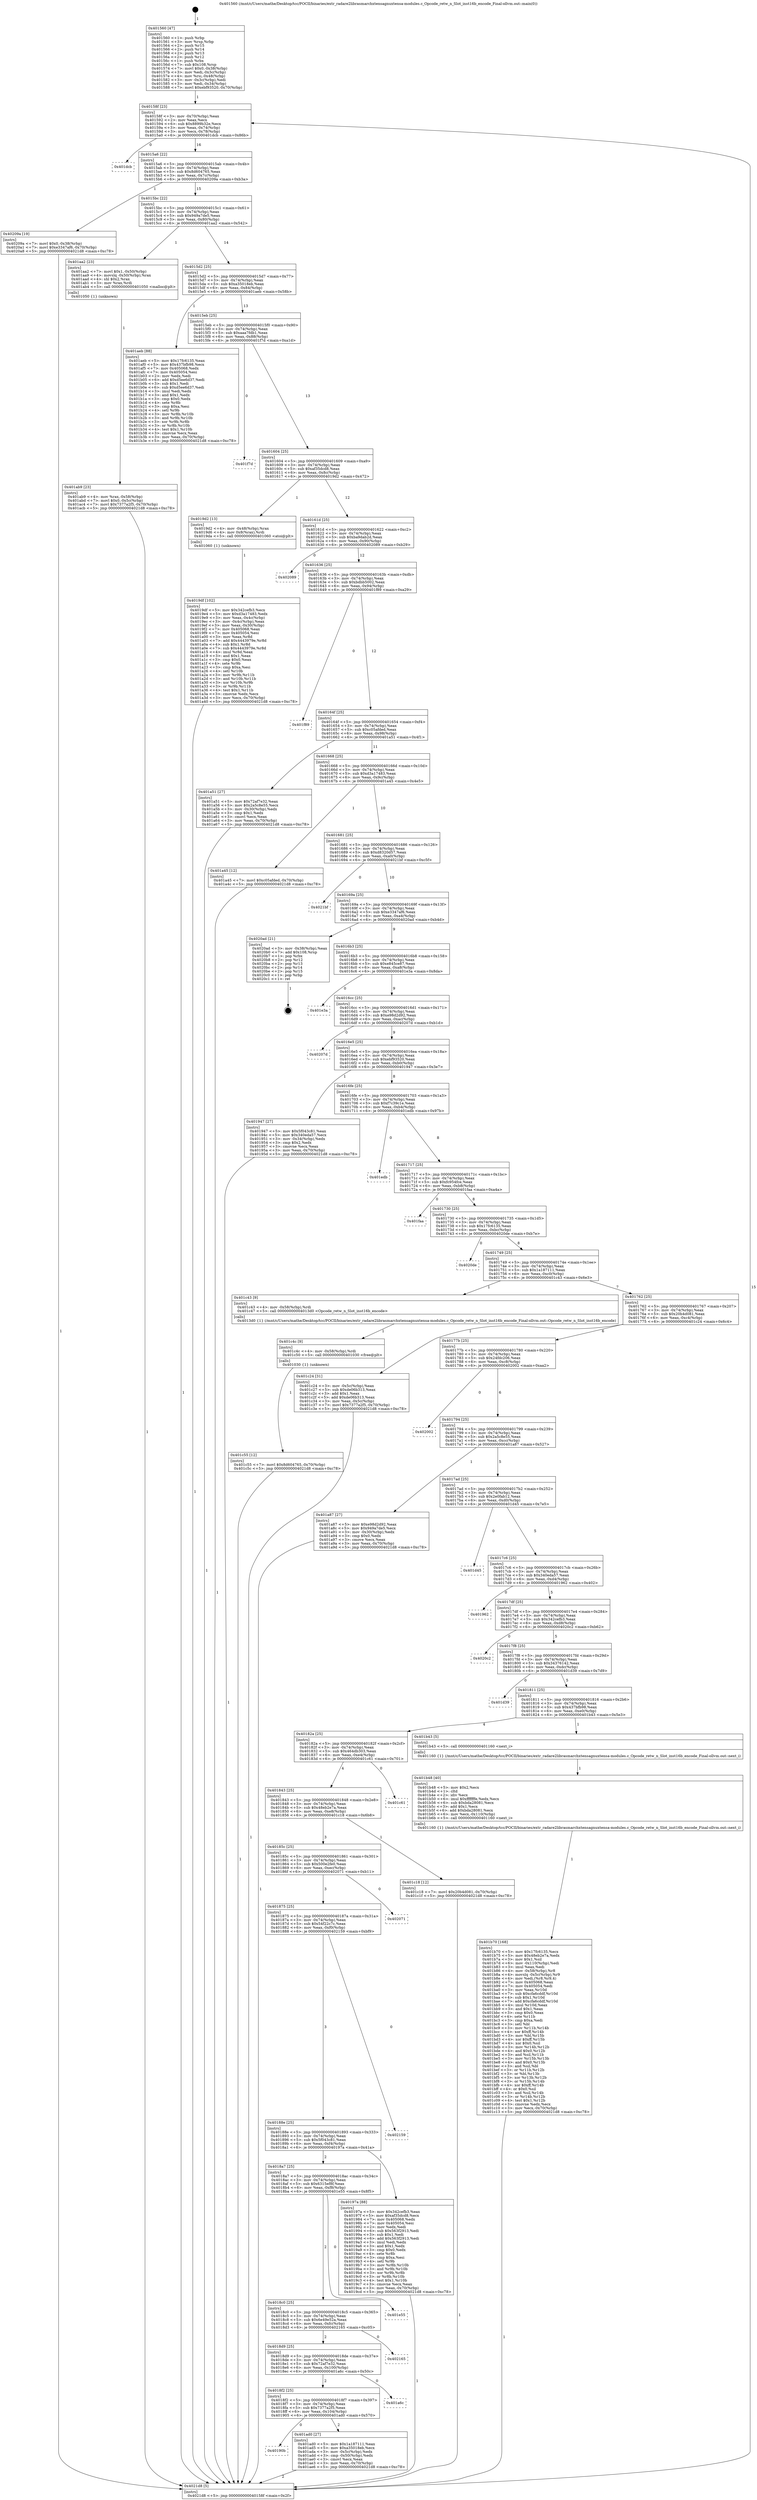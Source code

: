 digraph "0x401560" {
  label = "0x401560 (/mnt/c/Users/mathe/Desktop/tcc/POCII/binaries/extr_radare2librasmarchxtensagnuxtensa-modules.c_Opcode_retw_n_Slot_inst16b_encode_Final-ollvm.out::main(0))"
  labelloc = "t"
  node[shape=record]

  Entry [label="",width=0.3,height=0.3,shape=circle,fillcolor=black,style=filled]
  "0x40158f" [label="{
     0x40158f [23]\l
     | [instrs]\l
     &nbsp;&nbsp;0x40158f \<+3\>: mov -0x70(%rbp),%eax\l
     &nbsp;&nbsp;0x401592 \<+2\>: mov %eax,%ecx\l
     &nbsp;&nbsp;0x401594 \<+6\>: sub $0x8899b32e,%ecx\l
     &nbsp;&nbsp;0x40159a \<+3\>: mov %eax,-0x74(%rbp)\l
     &nbsp;&nbsp;0x40159d \<+3\>: mov %ecx,-0x78(%rbp)\l
     &nbsp;&nbsp;0x4015a0 \<+6\>: je 0000000000401dcb \<main+0x86b\>\l
  }"]
  "0x401dcb" [label="{
     0x401dcb\l
  }", style=dashed]
  "0x4015a6" [label="{
     0x4015a6 [22]\l
     | [instrs]\l
     &nbsp;&nbsp;0x4015a6 \<+5\>: jmp 00000000004015ab \<main+0x4b\>\l
     &nbsp;&nbsp;0x4015ab \<+3\>: mov -0x74(%rbp),%eax\l
     &nbsp;&nbsp;0x4015ae \<+5\>: sub $0x8d604765,%eax\l
     &nbsp;&nbsp;0x4015b3 \<+3\>: mov %eax,-0x7c(%rbp)\l
     &nbsp;&nbsp;0x4015b6 \<+6\>: je 000000000040209a \<main+0xb3a\>\l
  }"]
  Exit [label="",width=0.3,height=0.3,shape=circle,fillcolor=black,style=filled,peripheries=2]
  "0x40209a" [label="{
     0x40209a [19]\l
     | [instrs]\l
     &nbsp;&nbsp;0x40209a \<+7\>: movl $0x0,-0x38(%rbp)\l
     &nbsp;&nbsp;0x4020a1 \<+7\>: movl $0xe3347af6,-0x70(%rbp)\l
     &nbsp;&nbsp;0x4020a8 \<+5\>: jmp 00000000004021d8 \<main+0xc78\>\l
  }"]
  "0x4015bc" [label="{
     0x4015bc [22]\l
     | [instrs]\l
     &nbsp;&nbsp;0x4015bc \<+5\>: jmp 00000000004015c1 \<main+0x61\>\l
     &nbsp;&nbsp;0x4015c1 \<+3\>: mov -0x74(%rbp),%eax\l
     &nbsp;&nbsp;0x4015c4 \<+5\>: sub $0x949a7de5,%eax\l
     &nbsp;&nbsp;0x4015c9 \<+3\>: mov %eax,-0x80(%rbp)\l
     &nbsp;&nbsp;0x4015cc \<+6\>: je 0000000000401aa2 \<main+0x542\>\l
  }"]
  "0x401c55" [label="{
     0x401c55 [12]\l
     | [instrs]\l
     &nbsp;&nbsp;0x401c55 \<+7\>: movl $0x8d604765,-0x70(%rbp)\l
     &nbsp;&nbsp;0x401c5c \<+5\>: jmp 00000000004021d8 \<main+0xc78\>\l
  }"]
  "0x401aa2" [label="{
     0x401aa2 [23]\l
     | [instrs]\l
     &nbsp;&nbsp;0x401aa2 \<+7\>: movl $0x1,-0x50(%rbp)\l
     &nbsp;&nbsp;0x401aa9 \<+4\>: movslq -0x50(%rbp),%rax\l
     &nbsp;&nbsp;0x401aad \<+4\>: shl $0x2,%rax\l
     &nbsp;&nbsp;0x401ab1 \<+3\>: mov %rax,%rdi\l
     &nbsp;&nbsp;0x401ab4 \<+5\>: call 0000000000401050 \<malloc@plt\>\l
     | [calls]\l
     &nbsp;&nbsp;0x401050 \{1\} (unknown)\l
  }"]
  "0x4015d2" [label="{
     0x4015d2 [25]\l
     | [instrs]\l
     &nbsp;&nbsp;0x4015d2 \<+5\>: jmp 00000000004015d7 \<main+0x77\>\l
     &nbsp;&nbsp;0x4015d7 \<+3\>: mov -0x74(%rbp),%eax\l
     &nbsp;&nbsp;0x4015da \<+5\>: sub $0xa35018eb,%eax\l
     &nbsp;&nbsp;0x4015df \<+6\>: mov %eax,-0x84(%rbp)\l
     &nbsp;&nbsp;0x4015e5 \<+6\>: je 0000000000401aeb \<main+0x58b\>\l
  }"]
  "0x401c4c" [label="{
     0x401c4c [9]\l
     | [instrs]\l
     &nbsp;&nbsp;0x401c4c \<+4\>: mov -0x58(%rbp),%rdi\l
     &nbsp;&nbsp;0x401c50 \<+5\>: call 0000000000401030 \<free@plt\>\l
     | [calls]\l
     &nbsp;&nbsp;0x401030 \{1\} (unknown)\l
  }"]
  "0x401aeb" [label="{
     0x401aeb [88]\l
     | [instrs]\l
     &nbsp;&nbsp;0x401aeb \<+5\>: mov $0x17fc6135,%eax\l
     &nbsp;&nbsp;0x401af0 \<+5\>: mov $0x437bfb98,%ecx\l
     &nbsp;&nbsp;0x401af5 \<+7\>: mov 0x405068,%edx\l
     &nbsp;&nbsp;0x401afc \<+7\>: mov 0x405054,%esi\l
     &nbsp;&nbsp;0x401b03 \<+2\>: mov %edx,%edi\l
     &nbsp;&nbsp;0x401b05 \<+6\>: add $0xd5ee6d37,%edi\l
     &nbsp;&nbsp;0x401b0b \<+3\>: sub $0x1,%edi\l
     &nbsp;&nbsp;0x401b0e \<+6\>: sub $0xd5ee6d37,%edi\l
     &nbsp;&nbsp;0x401b14 \<+3\>: imul %edi,%edx\l
     &nbsp;&nbsp;0x401b17 \<+3\>: and $0x1,%edx\l
     &nbsp;&nbsp;0x401b1a \<+3\>: cmp $0x0,%edx\l
     &nbsp;&nbsp;0x401b1d \<+4\>: sete %r8b\l
     &nbsp;&nbsp;0x401b21 \<+3\>: cmp $0xa,%esi\l
     &nbsp;&nbsp;0x401b24 \<+4\>: setl %r9b\l
     &nbsp;&nbsp;0x401b28 \<+3\>: mov %r8b,%r10b\l
     &nbsp;&nbsp;0x401b2b \<+3\>: and %r9b,%r10b\l
     &nbsp;&nbsp;0x401b2e \<+3\>: xor %r9b,%r8b\l
     &nbsp;&nbsp;0x401b31 \<+3\>: or %r8b,%r10b\l
     &nbsp;&nbsp;0x401b34 \<+4\>: test $0x1,%r10b\l
     &nbsp;&nbsp;0x401b38 \<+3\>: cmovne %ecx,%eax\l
     &nbsp;&nbsp;0x401b3b \<+3\>: mov %eax,-0x70(%rbp)\l
     &nbsp;&nbsp;0x401b3e \<+5\>: jmp 00000000004021d8 \<main+0xc78\>\l
  }"]
  "0x4015eb" [label="{
     0x4015eb [25]\l
     | [instrs]\l
     &nbsp;&nbsp;0x4015eb \<+5\>: jmp 00000000004015f0 \<main+0x90\>\l
     &nbsp;&nbsp;0x4015f0 \<+3\>: mov -0x74(%rbp),%eax\l
     &nbsp;&nbsp;0x4015f3 \<+5\>: sub $0xaaa7fdb1,%eax\l
     &nbsp;&nbsp;0x4015f8 \<+6\>: mov %eax,-0x88(%rbp)\l
     &nbsp;&nbsp;0x4015fe \<+6\>: je 0000000000401f7d \<main+0xa1d\>\l
  }"]
  "0x401b70" [label="{
     0x401b70 [168]\l
     | [instrs]\l
     &nbsp;&nbsp;0x401b70 \<+5\>: mov $0x17fc6135,%ecx\l
     &nbsp;&nbsp;0x401b75 \<+5\>: mov $0x48eb2e7a,%edx\l
     &nbsp;&nbsp;0x401b7a \<+3\>: mov $0x1,%sil\l
     &nbsp;&nbsp;0x401b7d \<+6\>: mov -0x110(%rbp),%edi\l
     &nbsp;&nbsp;0x401b83 \<+3\>: imul %eax,%edi\l
     &nbsp;&nbsp;0x401b86 \<+4\>: mov -0x58(%rbp),%r8\l
     &nbsp;&nbsp;0x401b8a \<+4\>: movslq -0x5c(%rbp),%r9\l
     &nbsp;&nbsp;0x401b8e \<+4\>: mov %edi,(%r8,%r9,4)\l
     &nbsp;&nbsp;0x401b92 \<+7\>: mov 0x405068,%eax\l
     &nbsp;&nbsp;0x401b99 \<+7\>: mov 0x405054,%edi\l
     &nbsp;&nbsp;0x401ba0 \<+3\>: mov %eax,%r10d\l
     &nbsp;&nbsp;0x401ba3 \<+7\>: sub $0xcfa6cddf,%r10d\l
     &nbsp;&nbsp;0x401baa \<+4\>: sub $0x1,%r10d\l
     &nbsp;&nbsp;0x401bae \<+7\>: add $0xcfa6cddf,%r10d\l
     &nbsp;&nbsp;0x401bb5 \<+4\>: imul %r10d,%eax\l
     &nbsp;&nbsp;0x401bb9 \<+3\>: and $0x1,%eax\l
     &nbsp;&nbsp;0x401bbc \<+3\>: cmp $0x0,%eax\l
     &nbsp;&nbsp;0x401bbf \<+4\>: sete %r11b\l
     &nbsp;&nbsp;0x401bc3 \<+3\>: cmp $0xa,%edi\l
     &nbsp;&nbsp;0x401bc6 \<+3\>: setl %bl\l
     &nbsp;&nbsp;0x401bc9 \<+3\>: mov %r11b,%r14b\l
     &nbsp;&nbsp;0x401bcc \<+4\>: xor $0xff,%r14b\l
     &nbsp;&nbsp;0x401bd0 \<+3\>: mov %bl,%r15b\l
     &nbsp;&nbsp;0x401bd3 \<+4\>: xor $0xff,%r15b\l
     &nbsp;&nbsp;0x401bd7 \<+4\>: xor $0x0,%sil\l
     &nbsp;&nbsp;0x401bdb \<+3\>: mov %r14b,%r12b\l
     &nbsp;&nbsp;0x401bde \<+4\>: and $0x0,%r12b\l
     &nbsp;&nbsp;0x401be2 \<+3\>: and %sil,%r11b\l
     &nbsp;&nbsp;0x401be5 \<+3\>: mov %r15b,%r13b\l
     &nbsp;&nbsp;0x401be8 \<+4\>: and $0x0,%r13b\l
     &nbsp;&nbsp;0x401bec \<+3\>: and %sil,%bl\l
     &nbsp;&nbsp;0x401bef \<+3\>: or %r11b,%r12b\l
     &nbsp;&nbsp;0x401bf2 \<+3\>: or %bl,%r13b\l
     &nbsp;&nbsp;0x401bf5 \<+3\>: xor %r13b,%r12b\l
     &nbsp;&nbsp;0x401bf8 \<+3\>: or %r15b,%r14b\l
     &nbsp;&nbsp;0x401bfb \<+4\>: xor $0xff,%r14b\l
     &nbsp;&nbsp;0x401bff \<+4\>: or $0x0,%sil\l
     &nbsp;&nbsp;0x401c03 \<+3\>: and %sil,%r14b\l
     &nbsp;&nbsp;0x401c06 \<+3\>: or %r14b,%r12b\l
     &nbsp;&nbsp;0x401c09 \<+4\>: test $0x1,%r12b\l
     &nbsp;&nbsp;0x401c0d \<+3\>: cmovne %edx,%ecx\l
     &nbsp;&nbsp;0x401c10 \<+3\>: mov %ecx,-0x70(%rbp)\l
     &nbsp;&nbsp;0x401c13 \<+5\>: jmp 00000000004021d8 \<main+0xc78\>\l
  }"]
  "0x401f7d" [label="{
     0x401f7d\l
  }", style=dashed]
  "0x401604" [label="{
     0x401604 [25]\l
     | [instrs]\l
     &nbsp;&nbsp;0x401604 \<+5\>: jmp 0000000000401609 \<main+0xa9\>\l
     &nbsp;&nbsp;0x401609 \<+3\>: mov -0x74(%rbp),%eax\l
     &nbsp;&nbsp;0x40160c \<+5\>: sub $0xaf35dcd8,%eax\l
     &nbsp;&nbsp;0x401611 \<+6\>: mov %eax,-0x8c(%rbp)\l
     &nbsp;&nbsp;0x401617 \<+6\>: je 00000000004019d2 \<main+0x472\>\l
  }"]
  "0x401b48" [label="{
     0x401b48 [40]\l
     | [instrs]\l
     &nbsp;&nbsp;0x401b48 \<+5\>: mov $0x2,%ecx\l
     &nbsp;&nbsp;0x401b4d \<+1\>: cltd\l
     &nbsp;&nbsp;0x401b4e \<+2\>: idiv %ecx\l
     &nbsp;&nbsp;0x401b50 \<+6\>: imul $0xfffffffe,%edx,%ecx\l
     &nbsp;&nbsp;0x401b56 \<+6\>: sub $0xbda28081,%ecx\l
     &nbsp;&nbsp;0x401b5c \<+3\>: add $0x1,%ecx\l
     &nbsp;&nbsp;0x401b5f \<+6\>: add $0xbda28081,%ecx\l
     &nbsp;&nbsp;0x401b65 \<+6\>: mov %ecx,-0x110(%rbp)\l
     &nbsp;&nbsp;0x401b6b \<+5\>: call 0000000000401160 \<next_i\>\l
     | [calls]\l
     &nbsp;&nbsp;0x401160 \{1\} (/mnt/c/Users/mathe/Desktop/tcc/POCII/binaries/extr_radare2librasmarchxtensagnuxtensa-modules.c_Opcode_retw_n_Slot_inst16b_encode_Final-ollvm.out::next_i)\l
  }"]
  "0x4019d2" [label="{
     0x4019d2 [13]\l
     | [instrs]\l
     &nbsp;&nbsp;0x4019d2 \<+4\>: mov -0x48(%rbp),%rax\l
     &nbsp;&nbsp;0x4019d6 \<+4\>: mov 0x8(%rax),%rdi\l
     &nbsp;&nbsp;0x4019da \<+5\>: call 0000000000401060 \<atoi@plt\>\l
     | [calls]\l
     &nbsp;&nbsp;0x401060 \{1\} (unknown)\l
  }"]
  "0x40161d" [label="{
     0x40161d [25]\l
     | [instrs]\l
     &nbsp;&nbsp;0x40161d \<+5\>: jmp 0000000000401622 \<main+0xc2\>\l
     &nbsp;&nbsp;0x401622 \<+3\>: mov -0x74(%rbp),%eax\l
     &nbsp;&nbsp;0x401625 \<+5\>: sub $0xba9dab2d,%eax\l
     &nbsp;&nbsp;0x40162a \<+6\>: mov %eax,-0x90(%rbp)\l
     &nbsp;&nbsp;0x401630 \<+6\>: je 0000000000402089 \<main+0xb29\>\l
  }"]
  "0x40190b" [label="{
     0x40190b\l
  }", style=dashed]
  "0x402089" [label="{
     0x402089\l
  }", style=dashed]
  "0x401636" [label="{
     0x401636 [25]\l
     | [instrs]\l
     &nbsp;&nbsp;0x401636 \<+5\>: jmp 000000000040163b \<main+0xdb\>\l
     &nbsp;&nbsp;0x40163b \<+3\>: mov -0x74(%rbp),%eax\l
     &nbsp;&nbsp;0x40163e \<+5\>: sub $0xbdbb5002,%eax\l
     &nbsp;&nbsp;0x401643 \<+6\>: mov %eax,-0x94(%rbp)\l
     &nbsp;&nbsp;0x401649 \<+6\>: je 0000000000401f89 \<main+0xa29\>\l
  }"]
  "0x401ad0" [label="{
     0x401ad0 [27]\l
     | [instrs]\l
     &nbsp;&nbsp;0x401ad0 \<+5\>: mov $0x1a187111,%eax\l
     &nbsp;&nbsp;0x401ad5 \<+5\>: mov $0xa35018eb,%ecx\l
     &nbsp;&nbsp;0x401ada \<+3\>: mov -0x5c(%rbp),%edx\l
     &nbsp;&nbsp;0x401add \<+3\>: cmp -0x50(%rbp),%edx\l
     &nbsp;&nbsp;0x401ae0 \<+3\>: cmovl %ecx,%eax\l
     &nbsp;&nbsp;0x401ae3 \<+3\>: mov %eax,-0x70(%rbp)\l
     &nbsp;&nbsp;0x401ae6 \<+5\>: jmp 00000000004021d8 \<main+0xc78\>\l
  }"]
  "0x401f89" [label="{
     0x401f89\l
  }", style=dashed]
  "0x40164f" [label="{
     0x40164f [25]\l
     | [instrs]\l
     &nbsp;&nbsp;0x40164f \<+5\>: jmp 0000000000401654 \<main+0xf4\>\l
     &nbsp;&nbsp;0x401654 \<+3\>: mov -0x74(%rbp),%eax\l
     &nbsp;&nbsp;0x401657 \<+5\>: sub $0xc05afded,%eax\l
     &nbsp;&nbsp;0x40165c \<+6\>: mov %eax,-0x98(%rbp)\l
     &nbsp;&nbsp;0x401662 \<+6\>: je 0000000000401a51 \<main+0x4f1\>\l
  }"]
  "0x4018f2" [label="{
     0x4018f2 [25]\l
     | [instrs]\l
     &nbsp;&nbsp;0x4018f2 \<+5\>: jmp 00000000004018f7 \<main+0x397\>\l
     &nbsp;&nbsp;0x4018f7 \<+3\>: mov -0x74(%rbp),%eax\l
     &nbsp;&nbsp;0x4018fa \<+5\>: sub $0x7377a2f5,%eax\l
     &nbsp;&nbsp;0x4018ff \<+6\>: mov %eax,-0x104(%rbp)\l
     &nbsp;&nbsp;0x401905 \<+6\>: je 0000000000401ad0 \<main+0x570\>\l
  }"]
  "0x401a51" [label="{
     0x401a51 [27]\l
     | [instrs]\l
     &nbsp;&nbsp;0x401a51 \<+5\>: mov $0x72af7e32,%eax\l
     &nbsp;&nbsp;0x401a56 \<+5\>: mov $0x2a5c8e55,%ecx\l
     &nbsp;&nbsp;0x401a5b \<+3\>: mov -0x30(%rbp),%edx\l
     &nbsp;&nbsp;0x401a5e \<+3\>: cmp $0x1,%edx\l
     &nbsp;&nbsp;0x401a61 \<+3\>: cmovl %ecx,%eax\l
     &nbsp;&nbsp;0x401a64 \<+3\>: mov %eax,-0x70(%rbp)\l
     &nbsp;&nbsp;0x401a67 \<+5\>: jmp 00000000004021d8 \<main+0xc78\>\l
  }"]
  "0x401668" [label="{
     0x401668 [25]\l
     | [instrs]\l
     &nbsp;&nbsp;0x401668 \<+5\>: jmp 000000000040166d \<main+0x10d\>\l
     &nbsp;&nbsp;0x40166d \<+3\>: mov -0x74(%rbp),%eax\l
     &nbsp;&nbsp;0x401670 \<+5\>: sub $0xd3a17483,%eax\l
     &nbsp;&nbsp;0x401675 \<+6\>: mov %eax,-0x9c(%rbp)\l
     &nbsp;&nbsp;0x40167b \<+6\>: je 0000000000401a45 \<main+0x4e5\>\l
  }"]
  "0x401a6c" [label="{
     0x401a6c\l
  }", style=dashed]
  "0x401a45" [label="{
     0x401a45 [12]\l
     | [instrs]\l
     &nbsp;&nbsp;0x401a45 \<+7\>: movl $0xc05afded,-0x70(%rbp)\l
     &nbsp;&nbsp;0x401a4c \<+5\>: jmp 00000000004021d8 \<main+0xc78\>\l
  }"]
  "0x401681" [label="{
     0x401681 [25]\l
     | [instrs]\l
     &nbsp;&nbsp;0x401681 \<+5\>: jmp 0000000000401686 \<main+0x126\>\l
     &nbsp;&nbsp;0x401686 \<+3\>: mov -0x74(%rbp),%eax\l
     &nbsp;&nbsp;0x401689 \<+5\>: sub $0xd8320d57,%eax\l
     &nbsp;&nbsp;0x40168e \<+6\>: mov %eax,-0xa0(%rbp)\l
     &nbsp;&nbsp;0x401694 \<+6\>: je 00000000004021bf \<main+0xc5f\>\l
  }"]
  "0x4018d9" [label="{
     0x4018d9 [25]\l
     | [instrs]\l
     &nbsp;&nbsp;0x4018d9 \<+5\>: jmp 00000000004018de \<main+0x37e\>\l
     &nbsp;&nbsp;0x4018de \<+3\>: mov -0x74(%rbp),%eax\l
     &nbsp;&nbsp;0x4018e1 \<+5\>: sub $0x72af7e32,%eax\l
     &nbsp;&nbsp;0x4018e6 \<+6\>: mov %eax,-0x100(%rbp)\l
     &nbsp;&nbsp;0x4018ec \<+6\>: je 0000000000401a6c \<main+0x50c\>\l
  }"]
  "0x4021bf" [label="{
     0x4021bf\l
  }", style=dashed]
  "0x40169a" [label="{
     0x40169a [25]\l
     | [instrs]\l
     &nbsp;&nbsp;0x40169a \<+5\>: jmp 000000000040169f \<main+0x13f\>\l
     &nbsp;&nbsp;0x40169f \<+3\>: mov -0x74(%rbp),%eax\l
     &nbsp;&nbsp;0x4016a2 \<+5\>: sub $0xe3347af6,%eax\l
     &nbsp;&nbsp;0x4016a7 \<+6\>: mov %eax,-0xa4(%rbp)\l
     &nbsp;&nbsp;0x4016ad \<+6\>: je 00000000004020ad \<main+0xb4d\>\l
  }"]
  "0x402165" [label="{
     0x402165\l
  }", style=dashed]
  "0x4020ad" [label="{
     0x4020ad [21]\l
     | [instrs]\l
     &nbsp;&nbsp;0x4020ad \<+3\>: mov -0x38(%rbp),%eax\l
     &nbsp;&nbsp;0x4020b0 \<+7\>: add $0x108,%rsp\l
     &nbsp;&nbsp;0x4020b7 \<+1\>: pop %rbx\l
     &nbsp;&nbsp;0x4020b8 \<+2\>: pop %r12\l
     &nbsp;&nbsp;0x4020ba \<+2\>: pop %r13\l
     &nbsp;&nbsp;0x4020bc \<+2\>: pop %r14\l
     &nbsp;&nbsp;0x4020be \<+2\>: pop %r15\l
     &nbsp;&nbsp;0x4020c0 \<+1\>: pop %rbp\l
     &nbsp;&nbsp;0x4020c1 \<+1\>: ret\l
  }"]
  "0x4016b3" [label="{
     0x4016b3 [25]\l
     | [instrs]\l
     &nbsp;&nbsp;0x4016b3 \<+5\>: jmp 00000000004016b8 \<main+0x158\>\l
     &nbsp;&nbsp;0x4016b8 \<+3\>: mov -0x74(%rbp),%eax\l
     &nbsp;&nbsp;0x4016bb \<+5\>: sub $0xe845ce87,%eax\l
     &nbsp;&nbsp;0x4016c0 \<+6\>: mov %eax,-0xa8(%rbp)\l
     &nbsp;&nbsp;0x4016c6 \<+6\>: je 0000000000401e3a \<main+0x8da\>\l
  }"]
  "0x4018c0" [label="{
     0x4018c0 [25]\l
     | [instrs]\l
     &nbsp;&nbsp;0x4018c0 \<+5\>: jmp 00000000004018c5 \<main+0x365\>\l
     &nbsp;&nbsp;0x4018c5 \<+3\>: mov -0x74(%rbp),%eax\l
     &nbsp;&nbsp;0x4018c8 \<+5\>: sub $0x6e49e52a,%eax\l
     &nbsp;&nbsp;0x4018cd \<+6\>: mov %eax,-0xfc(%rbp)\l
     &nbsp;&nbsp;0x4018d3 \<+6\>: je 0000000000402165 \<main+0xc05\>\l
  }"]
  "0x401e3a" [label="{
     0x401e3a\l
  }", style=dashed]
  "0x4016cc" [label="{
     0x4016cc [25]\l
     | [instrs]\l
     &nbsp;&nbsp;0x4016cc \<+5\>: jmp 00000000004016d1 \<main+0x171\>\l
     &nbsp;&nbsp;0x4016d1 \<+3\>: mov -0x74(%rbp),%eax\l
     &nbsp;&nbsp;0x4016d4 \<+5\>: sub $0xe98d2d92,%eax\l
     &nbsp;&nbsp;0x4016d9 \<+6\>: mov %eax,-0xac(%rbp)\l
     &nbsp;&nbsp;0x4016df \<+6\>: je 000000000040207d \<main+0xb1d\>\l
  }"]
  "0x401e55" [label="{
     0x401e55\l
  }", style=dashed]
  "0x40207d" [label="{
     0x40207d\l
  }", style=dashed]
  "0x4016e5" [label="{
     0x4016e5 [25]\l
     | [instrs]\l
     &nbsp;&nbsp;0x4016e5 \<+5\>: jmp 00000000004016ea \<main+0x18a\>\l
     &nbsp;&nbsp;0x4016ea \<+3\>: mov -0x74(%rbp),%eax\l
     &nbsp;&nbsp;0x4016ed \<+5\>: sub $0xebf93520,%eax\l
     &nbsp;&nbsp;0x4016f2 \<+6\>: mov %eax,-0xb0(%rbp)\l
     &nbsp;&nbsp;0x4016f8 \<+6\>: je 0000000000401947 \<main+0x3e7\>\l
  }"]
  "0x401ab9" [label="{
     0x401ab9 [23]\l
     | [instrs]\l
     &nbsp;&nbsp;0x401ab9 \<+4\>: mov %rax,-0x58(%rbp)\l
     &nbsp;&nbsp;0x401abd \<+7\>: movl $0x0,-0x5c(%rbp)\l
     &nbsp;&nbsp;0x401ac4 \<+7\>: movl $0x7377a2f5,-0x70(%rbp)\l
     &nbsp;&nbsp;0x401acb \<+5\>: jmp 00000000004021d8 \<main+0xc78\>\l
  }"]
  "0x401947" [label="{
     0x401947 [27]\l
     | [instrs]\l
     &nbsp;&nbsp;0x401947 \<+5\>: mov $0x5f043c81,%eax\l
     &nbsp;&nbsp;0x40194c \<+5\>: mov $0x340eda57,%ecx\l
     &nbsp;&nbsp;0x401951 \<+3\>: mov -0x34(%rbp),%edx\l
     &nbsp;&nbsp;0x401954 \<+3\>: cmp $0x2,%edx\l
     &nbsp;&nbsp;0x401957 \<+3\>: cmovne %ecx,%eax\l
     &nbsp;&nbsp;0x40195a \<+3\>: mov %eax,-0x70(%rbp)\l
     &nbsp;&nbsp;0x40195d \<+5\>: jmp 00000000004021d8 \<main+0xc78\>\l
  }"]
  "0x4016fe" [label="{
     0x4016fe [25]\l
     | [instrs]\l
     &nbsp;&nbsp;0x4016fe \<+5\>: jmp 0000000000401703 \<main+0x1a3\>\l
     &nbsp;&nbsp;0x401703 \<+3\>: mov -0x74(%rbp),%eax\l
     &nbsp;&nbsp;0x401706 \<+5\>: sub $0xf7c39c1e,%eax\l
     &nbsp;&nbsp;0x40170b \<+6\>: mov %eax,-0xb4(%rbp)\l
     &nbsp;&nbsp;0x401711 \<+6\>: je 0000000000401edb \<main+0x97b\>\l
  }"]
  "0x4021d8" [label="{
     0x4021d8 [5]\l
     | [instrs]\l
     &nbsp;&nbsp;0x4021d8 \<+5\>: jmp 000000000040158f \<main+0x2f\>\l
  }"]
  "0x401560" [label="{
     0x401560 [47]\l
     | [instrs]\l
     &nbsp;&nbsp;0x401560 \<+1\>: push %rbp\l
     &nbsp;&nbsp;0x401561 \<+3\>: mov %rsp,%rbp\l
     &nbsp;&nbsp;0x401564 \<+2\>: push %r15\l
     &nbsp;&nbsp;0x401566 \<+2\>: push %r14\l
     &nbsp;&nbsp;0x401568 \<+2\>: push %r13\l
     &nbsp;&nbsp;0x40156a \<+2\>: push %r12\l
     &nbsp;&nbsp;0x40156c \<+1\>: push %rbx\l
     &nbsp;&nbsp;0x40156d \<+7\>: sub $0x108,%rsp\l
     &nbsp;&nbsp;0x401574 \<+7\>: movl $0x0,-0x38(%rbp)\l
     &nbsp;&nbsp;0x40157b \<+3\>: mov %edi,-0x3c(%rbp)\l
     &nbsp;&nbsp;0x40157e \<+4\>: mov %rsi,-0x48(%rbp)\l
     &nbsp;&nbsp;0x401582 \<+3\>: mov -0x3c(%rbp),%edi\l
     &nbsp;&nbsp;0x401585 \<+3\>: mov %edi,-0x34(%rbp)\l
     &nbsp;&nbsp;0x401588 \<+7\>: movl $0xebf93520,-0x70(%rbp)\l
  }"]
  "0x4019df" [label="{
     0x4019df [102]\l
     | [instrs]\l
     &nbsp;&nbsp;0x4019df \<+5\>: mov $0x342cefb3,%ecx\l
     &nbsp;&nbsp;0x4019e4 \<+5\>: mov $0xd3a17483,%edx\l
     &nbsp;&nbsp;0x4019e9 \<+3\>: mov %eax,-0x4c(%rbp)\l
     &nbsp;&nbsp;0x4019ec \<+3\>: mov -0x4c(%rbp),%eax\l
     &nbsp;&nbsp;0x4019ef \<+3\>: mov %eax,-0x30(%rbp)\l
     &nbsp;&nbsp;0x4019f2 \<+7\>: mov 0x405068,%eax\l
     &nbsp;&nbsp;0x4019f9 \<+7\>: mov 0x405054,%esi\l
     &nbsp;&nbsp;0x401a00 \<+3\>: mov %eax,%r8d\l
     &nbsp;&nbsp;0x401a03 \<+7\>: add $0x4443979e,%r8d\l
     &nbsp;&nbsp;0x401a0a \<+4\>: sub $0x1,%r8d\l
     &nbsp;&nbsp;0x401a0e \<+7\>: sub $0x4443979e,%r8d\l
     &nbsp;&nbsp;0x401a15 \<+4\>: imul %r8d,%eax\l
     &nbsp;&nbsp;0x401a19 \<+3\>: and $0x1,%eax\l
     &nbsp;&nbsp;0x401a1c \<+3\>: cmp $0x0,%eax\l
     &nbsp;&nbsp;0x401a1f \<+4\>: sete %r9b\l
     &nbsp;&nbsp;0x401a23 \<+3\>: cmp $0xa,%esi\l
     &nbsp;&nbsp;0x401a26 \<+4\>: setl %r10b\l
     &nbsp;&nbsp;0x401a2a \<+3\>: mov %r9b,%r11b\l
     &nbsp;&nbsp;0x401a2d \<+3\>: and %r10b,%r11b\l
     &nbsp;&nbsp;0x401a30 \<+3\>: xor %r10b,%r9b\l
     &nbsp;&nbsp;0x401a33 \<+3\>: or %r9b,%r11b\l
     &nbsp;&nbsp;0x401a36 \<+4\>: test $0x1,%r11b\l
     &nbsp;&nbsp;0x401a3a \<+3\>: cmovne %edx,%ecx\l
     &nbsp;&nbsp;0x401a3d \<+3\>: mov %ecx,-0x70(%rbp)\l
     &nbsp;&nbsp;0x401a40 \<+5\>: jmp 00000000004021d8 \<main+0xc78\>\l
  }"]
  "0x401edb" [label="{
     0x401edb\l
  }", style=dashed]
  "0x401717" [label="{
     0x401717 [25]\l
     | [instrs]\l
     &nbsp;&nbsp;0x401717 \<+5\>: jmp 000000000040171c \<main+0x1bc\>\l
     &nbsp;&nbsp;0x40171c \<+3\>: mov -0x74(%rbp),%eax\l
     &nbsp;&nbsp;0x40171f \<+5\>: sub $0xfc954fce,%eax\l
     &nbsp;&nbsp;0x401724 \<+6\>: mov %eax,-0xb8(%rbp)\l
     &nbsp;&nbsp;0x40172a \<+6\>: je 0000000000401faa \<main+0xa4a\>\l
  }"]
  "0x4018a7" [label="{
     0x4018a7 [25]\l
     | [instrs]\l
     &nbsp;&nbsp;0x4018a7 \<+5\>: jmp 00000000004018ac \<main+0x34c\>\l
     &nbsp;&nbsp;0x4018ac \<+3\>: mov -0x74(%rbp),%eax\l
     &nbsp;&nbsp;0x4018af \<+5\>: sub $0x6315ef8f,%eax\l
     &nbsp;&nbsp;0x4018b4 \<+6\>: mov %eax,-0xf8(%rbp)\l
     &nbsp;&nbsp;0x4018ba \<+6\>: je 0000000000401e55 \<main+0x8f5\>\l
  }"]
  "0x401faa" [label="{
     0x401faa\l
  }", style=dashed]
  "0x401730" [label="{
     0x401730 [25]\l
     | [instrs]\l
     &nbsp;&nbsp;0x401730 \<+5\>: jmp 0000000000401735 \<main+0x1d5\>\l
     &nbsp;&nbsp;0x401735 \<+3\>: mov -0x74(%rbp),%eax\l
     &nbsp;&nbsp;0x401738 \<+5\>: sub $0x17fc6135,%eax\l
     &nbsp;&nbsp;0x40173d \<+6\>: mov %eax,-0xbc(%rbp)\l
     &nbsp;&nbsp;0x401743 \<+6\>: je 00000000004020de \<main+0xb7e\>\l
  }"]
  "0x40197a" [label="{
     0x40197a [88]\l
     | [instrs]\l
     &nbsp;&nbsp;0x40197a \<+5\>: mov $0x342cefb3,%eax\l
     &nbsp;&nbsp;0x40197f \<+5\>: mov $0xaf35dcd8,%ecx\l
     &nbsp;&nbsp;0x401984 \<+7\>: mov 0x405068,%edx\l
     &nbsp;&nbsp;0x40198b \<+7\>: mov 0x405054,%esi\l
     &nbsp;&nbsp;0x401992 \<+2\>: mov %edx,%edi\l
     &nbsp;&nbsp;0x401994 \<+6\>: sub $0x563f2913,%edi\l
     &nbsp;&nbsp;0x40199a \<+3\>: sub $0x1,%edi\l
     &nbsp;&nbsp;0x40199d \<+6\>: add $0x563f2913,%edi\l
     &nbsp;&nbsp;0x4019a3 \<+3\>: imul %edi,%edx\l
     &nbsp;&nbsp;0x4019a6 \<+3\>: and $0x1,%edx\l
     &nbsp;&nbsp;0x4019a9 \<+3\>: cmp $0x0,%edx\l
     &nbsp;&nbsp;0x4019ac \<+4\>: sete %r8b\l
     &nbsp;&nbsp;0x4019b0 \<+3\>: cmp $0xa,%esi\l
     &nbsp;&nbsp;0x4019b3 \<+4\>: setl %r9b\l
     &nbsp;&nbsp;0x4019b7 \<+3\>: mov %r8b,%r10b\l
     &nbsp;&nbsp;0x4019ba \<+3\>: and %r9b,%r10b\l
     &nbsp;&nbsp;0x4019bd \<+3\>: xor %r9b,%r8b\l
     &nbsp;&nbsp;0x4019c0 \<+3\>: or %r8b,%r10b\l
     &nbsp;&nbsp;0x4019c3 \<+4\>: test $0x1,%r10b\l
     &nbsp;&nbsp;0x4019c7 \<+3\>: cmovne %ecx,%eax\l
     &nbsp;&nbsp;0x4019ca \<+3\>: mov %eax,-0x70(%rbp)\l
     &nbsp;&nbsp;0x4019cd \<+5\>: jmp 00000000004021d8 \<main+0xc78\>\l
  }"]
  "0x4020de" [label="{
     0x4020de\l
  }", style=dashed]
  "0x401749" [label="{
     0x401749 [25]\l
     | [instrs]\l
     &nbsp;&nbsp;0x401749 \<+5\>: jmp 000000000040174e \<main+0x1ee\>\l
     &nbsp;&nbsp;0x40174e \<+3\>: mov -0x74(%rbp),%eax\l
     &nbsp;&nbsp;0x401751 \<+5\>: sub $0x1a187111,%eax\l
     &nbsp;&nbsp;0x401756 \<+6\>: mov %eax,-0xc0(%rbp)\l
     &nbsp;&nbsp;0x40175c \<+6\>: je 0000000000401c43 \<main+0x6e3\>\l
  }"]
  "0x40188e" [label="{
     0x40188e [25]\l
     | [instrs]\l
     &nbsp;&nbsp;0x40188e \<+5\>: jmp 0000000000401893 \<main+0x333\>\l
     &nbsp;&nbsp;0x401893 \<+3\>: mov -0x74(%rbp),%eax\l
     &nbsp;&nbsp;0x401896 \<+5\>: sub $0x5f043c81,%eax\l
     &nbsp;&nbsp;0x40189b \<+6\>: mov %eax,-0xf4(%rbp)\l
     &nbsp;&nbsp;0x4018a1 \<+6\>: je 000000000040197a \<main+0x41a\>\l
  }"]
  "0x401c43" [label="{
     0x401c43 [9]\l
     | [instrs]\l
     &nbsp;&nbsp;0x401c43 \<+4\>: mov -0x58(%rbp),%rdi\l
     &nbsp;&nbsp;0x401c47 \<+5\>: call 00000000004013d0 \<Opcode_retw_n_Slot_inst16b_encode\>\l
     | [calls]\l
     &nbsp;&nbsp;0x4013d0 \{1\} (/mnt/c/Users/mathe/Desktop/tcc/POCII/binaries/extr_radare2librasmarchxtensagnuxtensa-modules.c_Opcode_retw_n_Slot_inst16b_encode_Final-ollvm.out::Opcode_retw_n_Slot_inst16b_encode)\l
  }"]
  "0x401762" [label="{
     0x401762 [25]\l
     | [instrs]\l
     &nbsp;&nbsp;0x401762 \<+5\>: jmp 0000000000401767 \<main+0x207\>\l
     &nbsp;&nbsp;0x401767 \<+3\>: mov -0x74(%rbp),%eax\l
     &nbsp;&nbsp;0x40176a \<+5\>: sub $0x20b4d081,%eax\l
     &nbsp;&nbsp;0x40176f \<+6\>: mov %eax,-0xc4(%rbp)\l
     &nbsp;&nbsp;0x401775 \<+6\>: je 0000000000401c24 \<main+0x6c4\>\l
  }"]
  "0x402159" [label="{
     0x402159\l
  }", style=dashed]
  "0x401c24" [label="{
     0x401c24 [31]\l
     | [instrs]\l
     &nbsp;&nbsp;0x401c24 \<+3\>: mov -0x5c(%rbp),%eax\l
     &nbsp;&nbsp;0x401c27 \<+5\>: sub $0xde06b313,%eax\l
     &nbsp;&nbsp;0x401c2c \<+3\>: add $0x1,%eax\l
     &nbsp;&nbsp;0x401c2f \<+5\>: add $0xde06b313,%eax\l
     &nbsp;&nbsp;0x401c34 \<+3\>: mov %eax,-0x5c(%rbp)\l
     &nbsp;&nbsp;0x401c37 \<+7\>: movl $0x7377a2f5,-0x70(%rbp)\l
     &nbsp;&nbsp;0x401c3e \<+5\>: jmp 00000000004021d8 \<main+0xc78\>\l
  }"]
  "0x40177b" [label="{
     0x40177b [25]\l
     | [instrs]\l
     &nbsp;&nbsp;0x40177b \<+5\>: jmp 0000000000401780 \<main+0x220\>\l
     &nbsp;&nbsp;0x401780 \<+3\>: mov -0x74(%rbp),%eax\l
     &nbsp;&nbsp;0x401783 \<+5\>: sub $0x24fdc206,%eax\l
     &nbsp;&nbsp;0x401788 \<+6\>: mov %eax,-0xc8(%rbp)\l
     &nbsp;&nbsp;0x40178e \<+6\>: je 0000000000402002 \<main+0xaa2\>\l
  }"]
  "0x401875" [label="{
     0x401875 [25]\l
     | [instrs]\l
     &nbsp;&nbsp;0x401875 \<+5\>: jmp 000000000040187a \<main+0x31a\>\l
     &nbsp;&nbsp;0x40187a \<+3\>: mov -0x74(%rbp),%eax\l
     &nbsp;&nbsp;0x40187d \<+5\>: sub $0x54f22c7c,%eax\l
     &nbsp;&nbsp;0x401882 \<+6\>: mov %eax,-0xf0(%rbp)\l
     &nbsp;&nbsp;0x401888 \<+6\>: je 0000000000402159 \<main+0xbf9\>\l
  }"]
  "0x402002" [label="{
     0x402002\l
  }", style=dashed]
  "0x401794" [label="{
     0x401794 [25]\l
     | [instrs]\l
     &nbsp;&nbsp;0x401794 \<+5\>: jmp 0000000000401799 \<main+0x239\>\l
     &nbsp;&nbsp;0x401799 \<+3\>: mov -0x74(%rbp),%eax\l
     &nbsp;&nbsp;0x40179c \<+5\>: sub $0x2a5c8e55,%eax\l
     &nbsp;&nbsp;0x4017a1 \<+6\>: mov %eax,-0xcc(%rbp)\l
     &nbsp;&nbsp;0x4017a7 \<+6\>: je 0000000000401a87 \<main+0x527\>\l
  }"]
  "0x402071" [label="{
     0x402071\l
  }", style=dashed]
  "0x401a87" [label="{
     0x401a87 [27]\l
     | [instrs]\l
     &nbsp;&nbsp;0x401a87 \<+5\>: mov $0xe98d2d92,%eax\l
     &nbsp;&nbsp;0x401a8c \<+5\>: mov $0x949a7de5,%ecx\l
     &nbsp;&nbsp;0x401a91 \<+3\>: mov -0x30(%rbp),%edx\l
     &nbsp;&nbsp;0x401a94 \<+3\>: cmp $0x0,%edx\l
     &nbsp;&nbsp;0x401a97 \<+3\>: cmove %ecx,%eax\l
     &nbsp;&nbsp;0x401a9a \<+3\>: mov %eax,-0x70(%rbp)\l
     &nbsp;&nbsp;0x401a9d \<+5\>: jmp 00000000004021d8 \<main+0xc78\>\l
  }"]
  "0x4017ad" [label="{
     0x4017ad [25]\l
     | [instrs]\l
     &nbsp;&nbsp;0x4017ad \<+5\>: jmp 00000000004017b2 \<main+0x252\>\l
     &nbsp;&nbsp;0x4017b2 \<+3\>: mov -0x74(%rbp),%eax\l
     &nbsp;&nbsp;0x4017b5 \<+5\>: sub $0x2e0fab12,%eax\l
     &nbsp;&nbsp;0x4017ba \<+6\>: mov %eax,-0xd0(%rbp)\l
     &nbsp;&nbsp;0x4017c0 \<+6\>: je 0000000000401d45 \<main+0x7e5\>\l
  }"]
  "0x40185c" [label="{
     0x40185c [25]\l
     | [instrs]\l
     &nbsp;&nbsp;0x40185c \<+5\>: jmp 0000000000401861 \<main+0x301\>\l
     &nbsp;&nbsp;0x401861 \<+3\>: mov -0x74(%rbp),%eax\l
     &nbsp;&nbsp;0x401864 \<+5\>: sub $0x500e2fe0,%eax\l
     &nbsp;&nbsp;0x401869 \<+6\>: mov %eax,-0xec(%rbp)\l
     &nbsp;&nbsp;0x40186f \<+6\>: je 0000000000402071 \<main+0xb11\>\l
  }"]
  "0x401d45" [label="{
     0x401d45\l
  }", style=dashed]
  "0x4017c6" [label="{
     0x4017c6 [25]\l
     | [instrs]\l
     &nbsp;&nbsp;0x4017c6 \<+5\>: jmp 00000000004017cb \<main+0x26b\>\l
     &nbsp;&nbsp;0x4017cb \<+3\>: mov -0x74(%rbp),%eax\l
     &nbsp;&nbsp;0x4017ce \<+5\>: sub $0x340eda57,%eax\l
     &nbsp;&nbsp;0x4017d3 \<+6\>: mov %eax,-0xd4(%rbp)\l
     &nbsp;&nbsp;0x4017d9 \<+6\>: je 0000000000401962 \<main+0x402\>\l
  }"]
  "0x401c18" [label="{
     0x401c18 [12]\l
     | [instrs]\l
     &nbsp;&nbsp;0x401c18 \<+7\>: movl $0x20b4d081,-0x70(%rbp)\l
     &nbsp;&nbsp;0x401c1f \<+5\>: jmp 00000000004021d8 \<main+0xc78\>\l
  }"]
  "0x401962" [label="{
     0x401962\l
  }", style=dashed]
  "0x4017df" [label="{
     0x4017df [25]\l
     | [instrs]\l
     &nbsp;&nbsp;0x4017df \<+5\>: jmp 00000000004017e4 \<main+0x284\>\l
     &nbsp;&nbsp;0x4017e4 \<+3\>: mov -0x74(%rbp),%eax\l
     &nbsp;&nbsp;0x4017e7 \<+5\>: sub $0x342cefb3,%eax\l
     &nbsp;&nbsp;0x4017ec \<+6\>: mov %eax,-0xd8(%rbp)\l
     &nbsp;&nbsp;0x4017f2 \<+6\>: je 00000000004020c2 \<main+0xb62\>\l
  }"]
  "0x401843" [label="{
     0x401843 [25]\l
     | [instrs]\l
     &nbsp;&nbsp;0x401843 \<+5\>: jmp 0000000000401848 \<main+0x2e8\>\l
     &nbsp;&nbsp;0x401848 \<+3\>: mov -0x74(%rbp),%eax\l
     &nbsp;&nbsp;0x40184b \<+5\>: sub $0x48eb2e7a,%eax\l
     &nbsp;&nbsp;0x401850 \<+6\>: mov %eax,-0xe8(%rbp)\l
     &nbsp;&nbsp;0x401856 \<+6\>: je 0000000000401c18 \<main+0x6b8\>\l
  }"]
  "0x4020c2" [label="{
     0x4020c2\l
  }", style=dashed]
  "0x4017f8" [label="{
     0x4017f8 [25]\l
     | [instrs]\l
     &nbsp;&nbsp;0x4017f8 \<+5\>: jmp 00000000004017fd \<main+0x29d\>\l
     &nbsp;&nbsp;0x4017fd \<+3\>: mov -0x74(%rbp),%eax\l
     &nbsp;&nbsp;0x401800 \<+5\>: sub $0x34376142,%eax\l
     &nbsp;&nbsp;0x401805 \<+6\>: mov %eax,-0xdc(%rbp)\l
     &nbsp;&nbsp;0x40180b \<+6\>: je 0000000000401d39 \<main+0x7d9\>\l
  }"]
  "0x401c61" [label="{
     0x401c61\l
  }", style=dashed]
  "0x401d39" [label="{
     0x401d39\l
  }", style=dashed]
  "0x401811" [label="{
     0x401811 [25]\l
     | [instrs]\l
     &nbsp;&nbsp;0x401811 \<+5\>: jmp 0000000000401816 \<main+0x2b6\>\l
     &nbsp;&nbsp;0x401816 \<+3\>: mov -0x74(%rbp),%eax\l
     &nbsp;&nbsp;0x401819 \<+5\>: sub $0x437bfb98,%eax\l
     &nbsp;&nbsp;0x40181e \<+6\>: mov %eax,-0xe0(%rbp)\l
     &nbsp;&nbsp;0x401824 \<+6\>: je 0000000000401b43 \<main+0x5e3\>\l
  }"]
  "0x40182a" [label="{
     0x40182a [25]\l
     | [instrs]\l
     &nbsp;&nbsp;0x40182a \<+5\>: jmp 000000000040182f \<main+0x2cf\>\l
     &nbsp;&nbsp;0x40182f \<+3\>: mov -0x74(%rbp),%eax\l
     &nbsp;&nbsp;0x401832 \<+5\>: sub $0x464db303,%eax\l
     &nbsp;&nbsp;0x401837 \<+6\>: mov %eax,-0xe4(%rbp)\l
     &nbsp;&nbsp;0x40183d \<+6\>: je 0000000000401c61 \<main+0x701\>\l
  }"]
  "0x401b43" [label="{
     0x401b43 [5]\l
     | [instrs]\l
     &nbsp;&nbsp;0x401b43 \<+5\>: call 0000000000401160 \<next_i\>\l
     | [calls]\l
     &nbsp;&nbsp;0x401160 \{1\} (/mnt/c/Users/mathe/Desktop/tcc/POCII/binaries/extr_radare2librasmarchxtensagnuxtensa-modules.c_Opcode_retw_n_Slot_inst16b_encode_Final-ollvm.out::next_i)\l
  }"]
  Entry -> "0x401560" [label=" 1"]
  "0x40158f" -> "0x401dcb" [label=" 0"]
  "0x40158f" -> "0x4015a6" [label=" 16"]
  "0x4020ad" -> Exit [label=" 1"]
  "0x4015a6" -> "0x40209a" [label=" 1"]
  "0x4015a6" -> "0x4015bc" [label=" 15"]
  "0x40209a" -> "0x4021d8" [label=" 1"]
  "0x4015bc" -> "0x401aa2" [label=" 1"]
  "0x4015bc" -> "0x4015d2" [label=" 14"]
  "0x401c55" -> "0x4021d8" [label=" 1"]
  "0x4015d2" -> "0x401aeb" [label=" 1"]
  "0x4015d2" -> "0x4015eb" [label=" 13"]
  "0x401c4c" -> "0x401c55" [label=" 1"]
  "0x4015eb" -> "0x401f7d" [label=" 0"]
  "0x4015eb" -> "0x401604" [label=" 13"]
  "0x401c43" -> "0x401c4c" [label=" 1"]
  "0x401604" -> "0x4019d2" [label=" 1"]
  "0x401604" -> "0x40161d" [label=" 12"]
  "0x401c24" -> "0x4021d8" [label=" 1"]
  "0x40161d" -> "0x402089" [label=" 0"]
  "0x40161d" -> "0x401636" [label=" 12"]
  "0x401c18" -> "0x4021d8" [label=" 1"]
  "0x401636" -> "0x401f89" [label=" 0"]
  "0x401636" -> "0x40164f" [label=" 12"]
  "0x401b70" -> "0x4021d8" [label=" 1"]
  "0x40164f" -> "0x401a51" [label=" 1"]
  "0x40164f" -> "0x401668" [label=" 11"]
  "0x401b43" -> "0x401b48" [label=" 1"]
  "0x401668" -> "0x401a45" [label=" 1"]
  "0x401668" -> "0x401681" [label=" 10"]
  "0x401aeb" -> "0x4021d8" [label=" 1"]
  "0x401681" -> "0x4021bf" [label=" 0"]
  "0x401681" -> "0x40169a" [label=" 10"]
  "0x4018f2" -> "0x40190b" [label=" 0"]
  "0x40169a" -> "0x4020ad" [label=" 1"]
  "0x40169a" -> "0x4016b3" [label=" 9"]
  "0x4018f2" -> "0x401ad0" [label=" 2"]
  "0x4016b3" -> "0x401e3a" [label=" 0"]
  "0x4016b3" -> "0x4016cc" [label=" 9"]
  "0x4018d9" -> "0x4018f2" [label=" 2"]
  "0x4016cc" -> "0x40207d" [label=" 0"]
  "0x4016cc" -> "0x4016e5" [label=" 9"]
  "0x4018d9" -> "0x401a6c" [label=" 0"]
  "0x4016e5" -> "0x401947" [label=" 1"]
  "0x4016e5" -> "0x4016fe" [label=" 8"]
  "0x401947" -> "0x4021d8" [label=" 1"]
  "0x401560" -> "0x40158f" [label=" 1"]
  "0x4021d8" -> "0x40158f" [label=" 15"]
  "0x4018c0" -> "0x4018d9" [label=" 2"]
  "0x4016fe" -> "0x401edb" [label=" 0"]
  "0x4016fe" -> "0x401717" [label=" 8"]
  "0x4018c0" -> "0x402165" [label=" 0"]
  "0x401717" -> "0x401faa" [label=" 0"]
  "0x401717" -> "0x401730" [label=" 8"]
  "0x401b48" -> "0x401b70" [label=" 1"]
  "0x401730" -> "0x4020de" [label=" 0"]
  "0x401730" -> "0x401749" [label=" 8"]
  "0x4018a7" -> "0x4018c0" [label=" 2"]
  "0x401749" -> "0x401c43" [label=" 1"]
  "0x401749" -> "0x401762" [label=" 7"]
  "0x401ad0" -> "0x4021d8" [label=" 2"]
  "0x401762" -> "0x401c24" [label=" 1"]
  "0x401762" -> "0x40177b" [label=" 6"]
  "0x401ab9" -> "0x4021d8" [label=" 1"]
  "0x40177b" -> "0x402002" [label=" 0"]
  "0x40177b" -> "0x401794" [label=" 6"]
  "0x401a87" -> "0x4021d8" [label=" 1"]
  "0x401794" -> "0x401a87" [label=" 1"]
  "0x401794" -> "0x4017ad" [label=" 5"]
  "0x401a51" -> "0x4021d8" [label=" 1"]
  "0x4017ad" -> "0x401d45" [label=" 0"]
  "0x4017ad" -> "0x4017c6" [label=" 5"]
  "0x4019df" -> "0x4021d8" [label=" 1"]
  "0x4017c6" -> "0x401962" [label=" 0"]
  "0x4017c6" -> "0x4017df" [label=" 5"]
  "0x4019d2" -> "0x4019df" [label=" 1"]
  "0x4017df" -> "0x4020c2" [label=" 0"]
  "0x4017df" -> "0x4017f8" [label=" 5"]
  "0x40188e" -> "0x4018a7" [label=" 2"]
  "0x4017f8" -> "0x401d39" [label=" 0"]
  "0x4017f8" -> "0x401811" [label=" 5"]
  "0x40188e" -> "0x40197a" [label=" 1"]
  "0x401811" -> "0x401b43" [label=" 1"]
  "0x401811" -> "0x40182a" [label=" 4"]
  "0x4018a7" -> "0x401e55" [label=" 0"]
  "0x40182a" -> "0x401c61" [label=" 0"]
  "0x40182a" -> "0x401843" [label=" 4"]
  "0x40197a" -> "0x4021d8" [label=" 1"]
  "0x401843" -> "0x401c18" [label=" 1"]
  "0x401843" -> "0x40185c" [label=" 3"]
  "0x401a45" -> "0x4021d8" [label=" 1"]
  "0x40185c" -> "0x402071" [label=" 0"]
  "0x40185c" -> "0x401875" [label=" 3"]
  "0x401aa2" -> "0x401ab9" [label=" 1"]
  "0x401875" -> "0x402159" [label=" 0"]
  "0x401875" -> "0x40188e" [label=" 3"]
}
